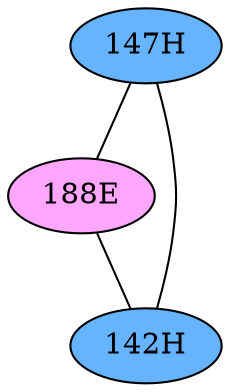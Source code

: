 // The Round Table
graph {
	"147H" [fillcolor="#66B3FF" style=radial]
	"188E" [fillcolor="#FFA6FF" style=radial]
	"147H" -- "188E" [penwidth=1]
	"147H" [fillcolor="#66B3FF" style=radial]
	"142H" [fillcolor="#66B3FF" style=radial]
	"147H" -- "142H" [penwidth=1]
	"188E" [fillcolor="#FFA6FF" style=radial]
	"142H" [fillcolor="#66B3FF" style=radial]
	"188E" -- "142H" [penwidth=1]
}
